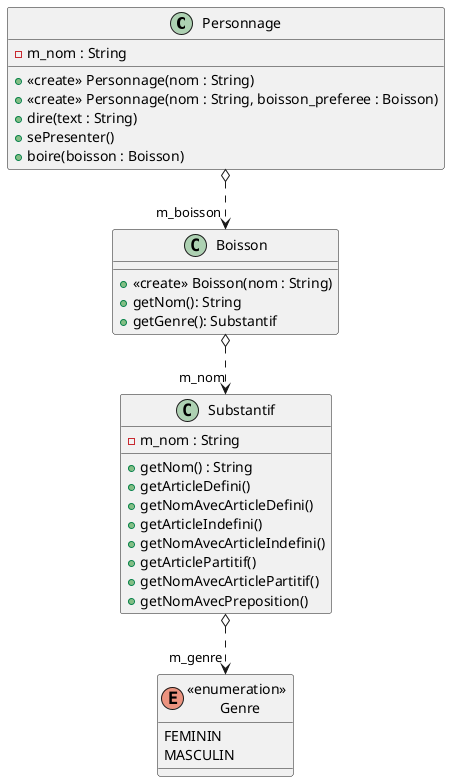 @startuml


Personnage o..>"m_boisson" Boisson
Boisson o..>"m_nom" Substantif
Substantif o..>"m_genre" "«enumeration» \n Genre"

enum "«enumeration» \n Genre" {
FEMININ
MASCULIN
}

class Substantif {

    - m_nom : String
    '- m_genre : Genre
    + getNom() : String
    + getArticleDefini()
    + getNomAvecArticleDefini()
    + getArticleIndefini()
    + getNomAvecArticleIndefini()
    + getArticlePartitif()
    + getNomAvecArticlePartitif()
    + getNomAvecPreposition()

}

class Boisson {
    '- m_nom : Substantif

    + «create» Boisson(nom : String)
    + getNom(): String
    + getGenre(): Substantif
}
class Personnage {
    - m_nom : String
    '- m_boisson : Boisson

    + «create» Personnage(nom : String)
    + «create» Personnage(nom : String, boisson_preferee : Boisson)
    + dire(text : String)
    + sePresenter()
    + boire(boisson : Boisson)
}

@enduml